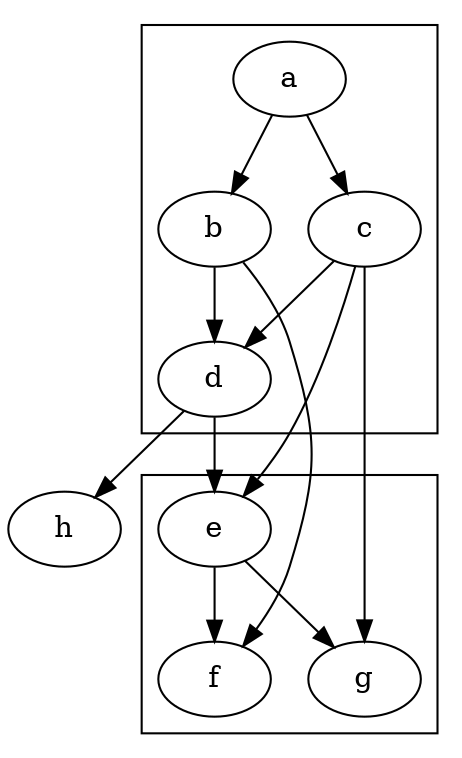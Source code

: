 digraph G {
    compund = true;
    subgraph cluster0 {
        a -> b;
        a -> c;
        b -> d;
        c -> d;
    }
    subgraph cluster1 {
        e -> g;
        e -> f;
    }
    b -> f [lhead=cluster1];
    d -> e;
    c -> g [ltail=cluster0,
            lhead=cluster1];
    c -> e [ltail=cluster0];
    d -> h;
}
